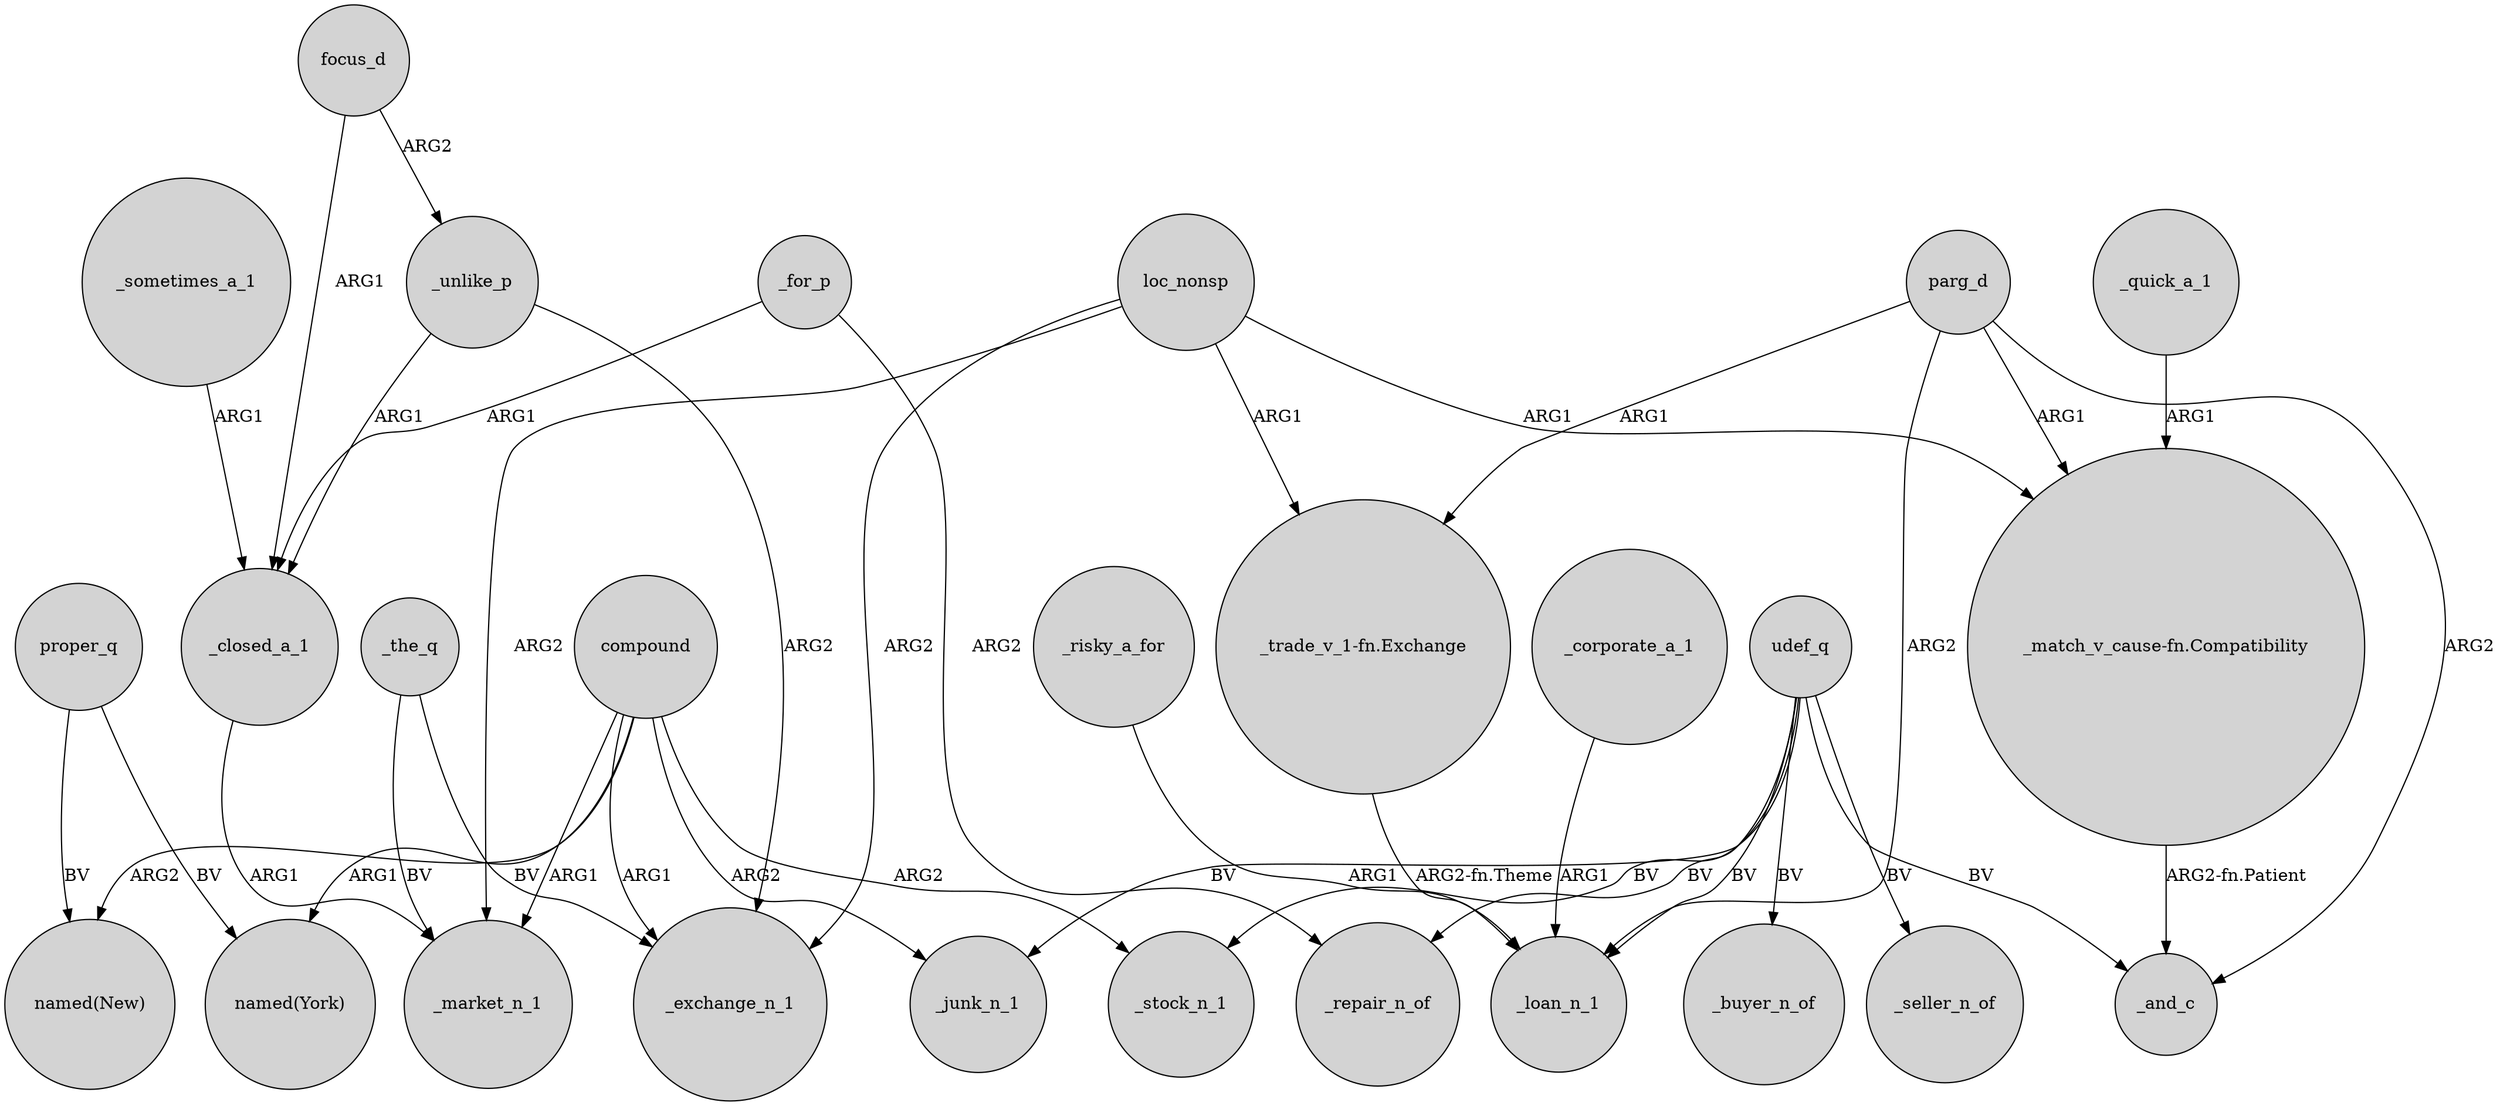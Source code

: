 digraph {
	node [shape=circle style=filled]
	parg_d -> _loan_n_1 [label=ARG2]
	loc_nonsp -> "_trade_v_1-fn.Exchange" [label=ARG1]
	compound -> "named(New)" [label=ARG2]
	focus_d -> _closed_a_1 [label=ARG1]
	_sometimes_a_1 -> _closed_a_1 [label=ARG1]
	udef_q -> _buyer_n_of [label=BV]
	loc_nonsp -> _market_n_1 [label=ARG2]
	proper_q -> "named(New)" [label=BV]
	loc_nonsp -> _exchange_n_1 [label=ARG2]
	parg_d -> "_trade_v_1-fn.Exchange" [label=ARG1]
	_for_p -> _closed_a_1 [label=ARG1]
	udef_q -> _loan_n_1 [label=BV]
	udef_q -> _repair_n_of [label=BV]
	_quick_a_1 -> "_match_v_cause-fn.Compatibility" [label=ARG1]
	compound -> _junk_n_1 [label=ARG2]
	udef_q -> _seller_n_of [label=BV]
	"_trade_v_1-fn.Exchange" -> _loan_n_1 [label="ARG2-fn.Theme"]
	parg_d -> _and_c [label=ARG2]
	_for_p -> _repair_n_of [label=ARG2]
	_closed_a_1 -> _market_n_1 [label=ARG1]
	compound -> _stock_n_1 [label=ARG2]
	udef_q -> _junk_n_1 [label=BV]
	udef_q -> _stock_n_1 [label=BV]
	compound -> "named(York)" [label=ARG1]
	compound -> _exchange_n_1 [label=ARG1]
	"_match_v_cause-fn.Compatibility" -> _and_c [label="ARG2-fn.Patient"]
	_corporate_a_1 -> _loan_n_1 [label=ARG1]
	_unlike_p -> _exchange_n_1 [label=ARG2]
	focus_d -> _unlike_p [label=ARG2]
	_risky_a_for -> _loan_n_1 [label=ARG1]
	loc_nonsp -> "_match_v_cause-fn.Compatibility" [label=ARG1]
	compound -> _market_n_1 [label=ARG1]
	proper_q -> "named(York)" [label=BV]
	udef_q -> _and_c [label=BV]
	_the_q -> _market_n_1 [label=BV]
	parg_d -> "_match_v_cause-fn.Compatibility" [label=ARG1]
	_the_q -> _exchange_n_1 [label=BV]
	_unlike_p -> _closed_a_1 [label=ARG1]
}
